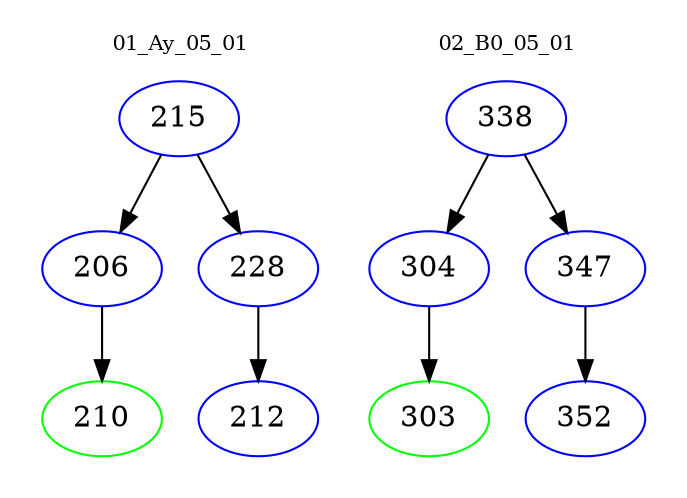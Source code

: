 digraph{
subgraph cluster_0 {
color = white
label = "01_Ay_05_01";
fontsize=10;
T0_215 [label="215", color="blue"]
T0_215 -> T0_206 [color="black"]
T0_206 [label="206", color="blue"]
T0_206 -> T0_210 [color="black"]
T0_210 [label="210", color="green"]
T0_215 -> T0_228 [color="black"]
T0_228 [label="228", color="blue"]
T0_228 -> T0_212 [color="black"]
T0_212 [label="212", color="blue"]
}
subgraph cluster_1 {
color = white
label = "02_B0_05_01";
fontsize=10;
T1_338 [label="338", color="blue"]
T1_338 -> T1_304 [color="black"]
T1_304 [label="304", color="blue"]
T1_304 -> T1_303 [color="black"]
T1_303 [label="303", color="green"]
T1_338 -> T1_347 [color="black"]
T1_347 [label="347", color="blue"]
T1_347 -> T1_352 [color="black"]
T1_352 [label="352", color="blue"]
}
}
